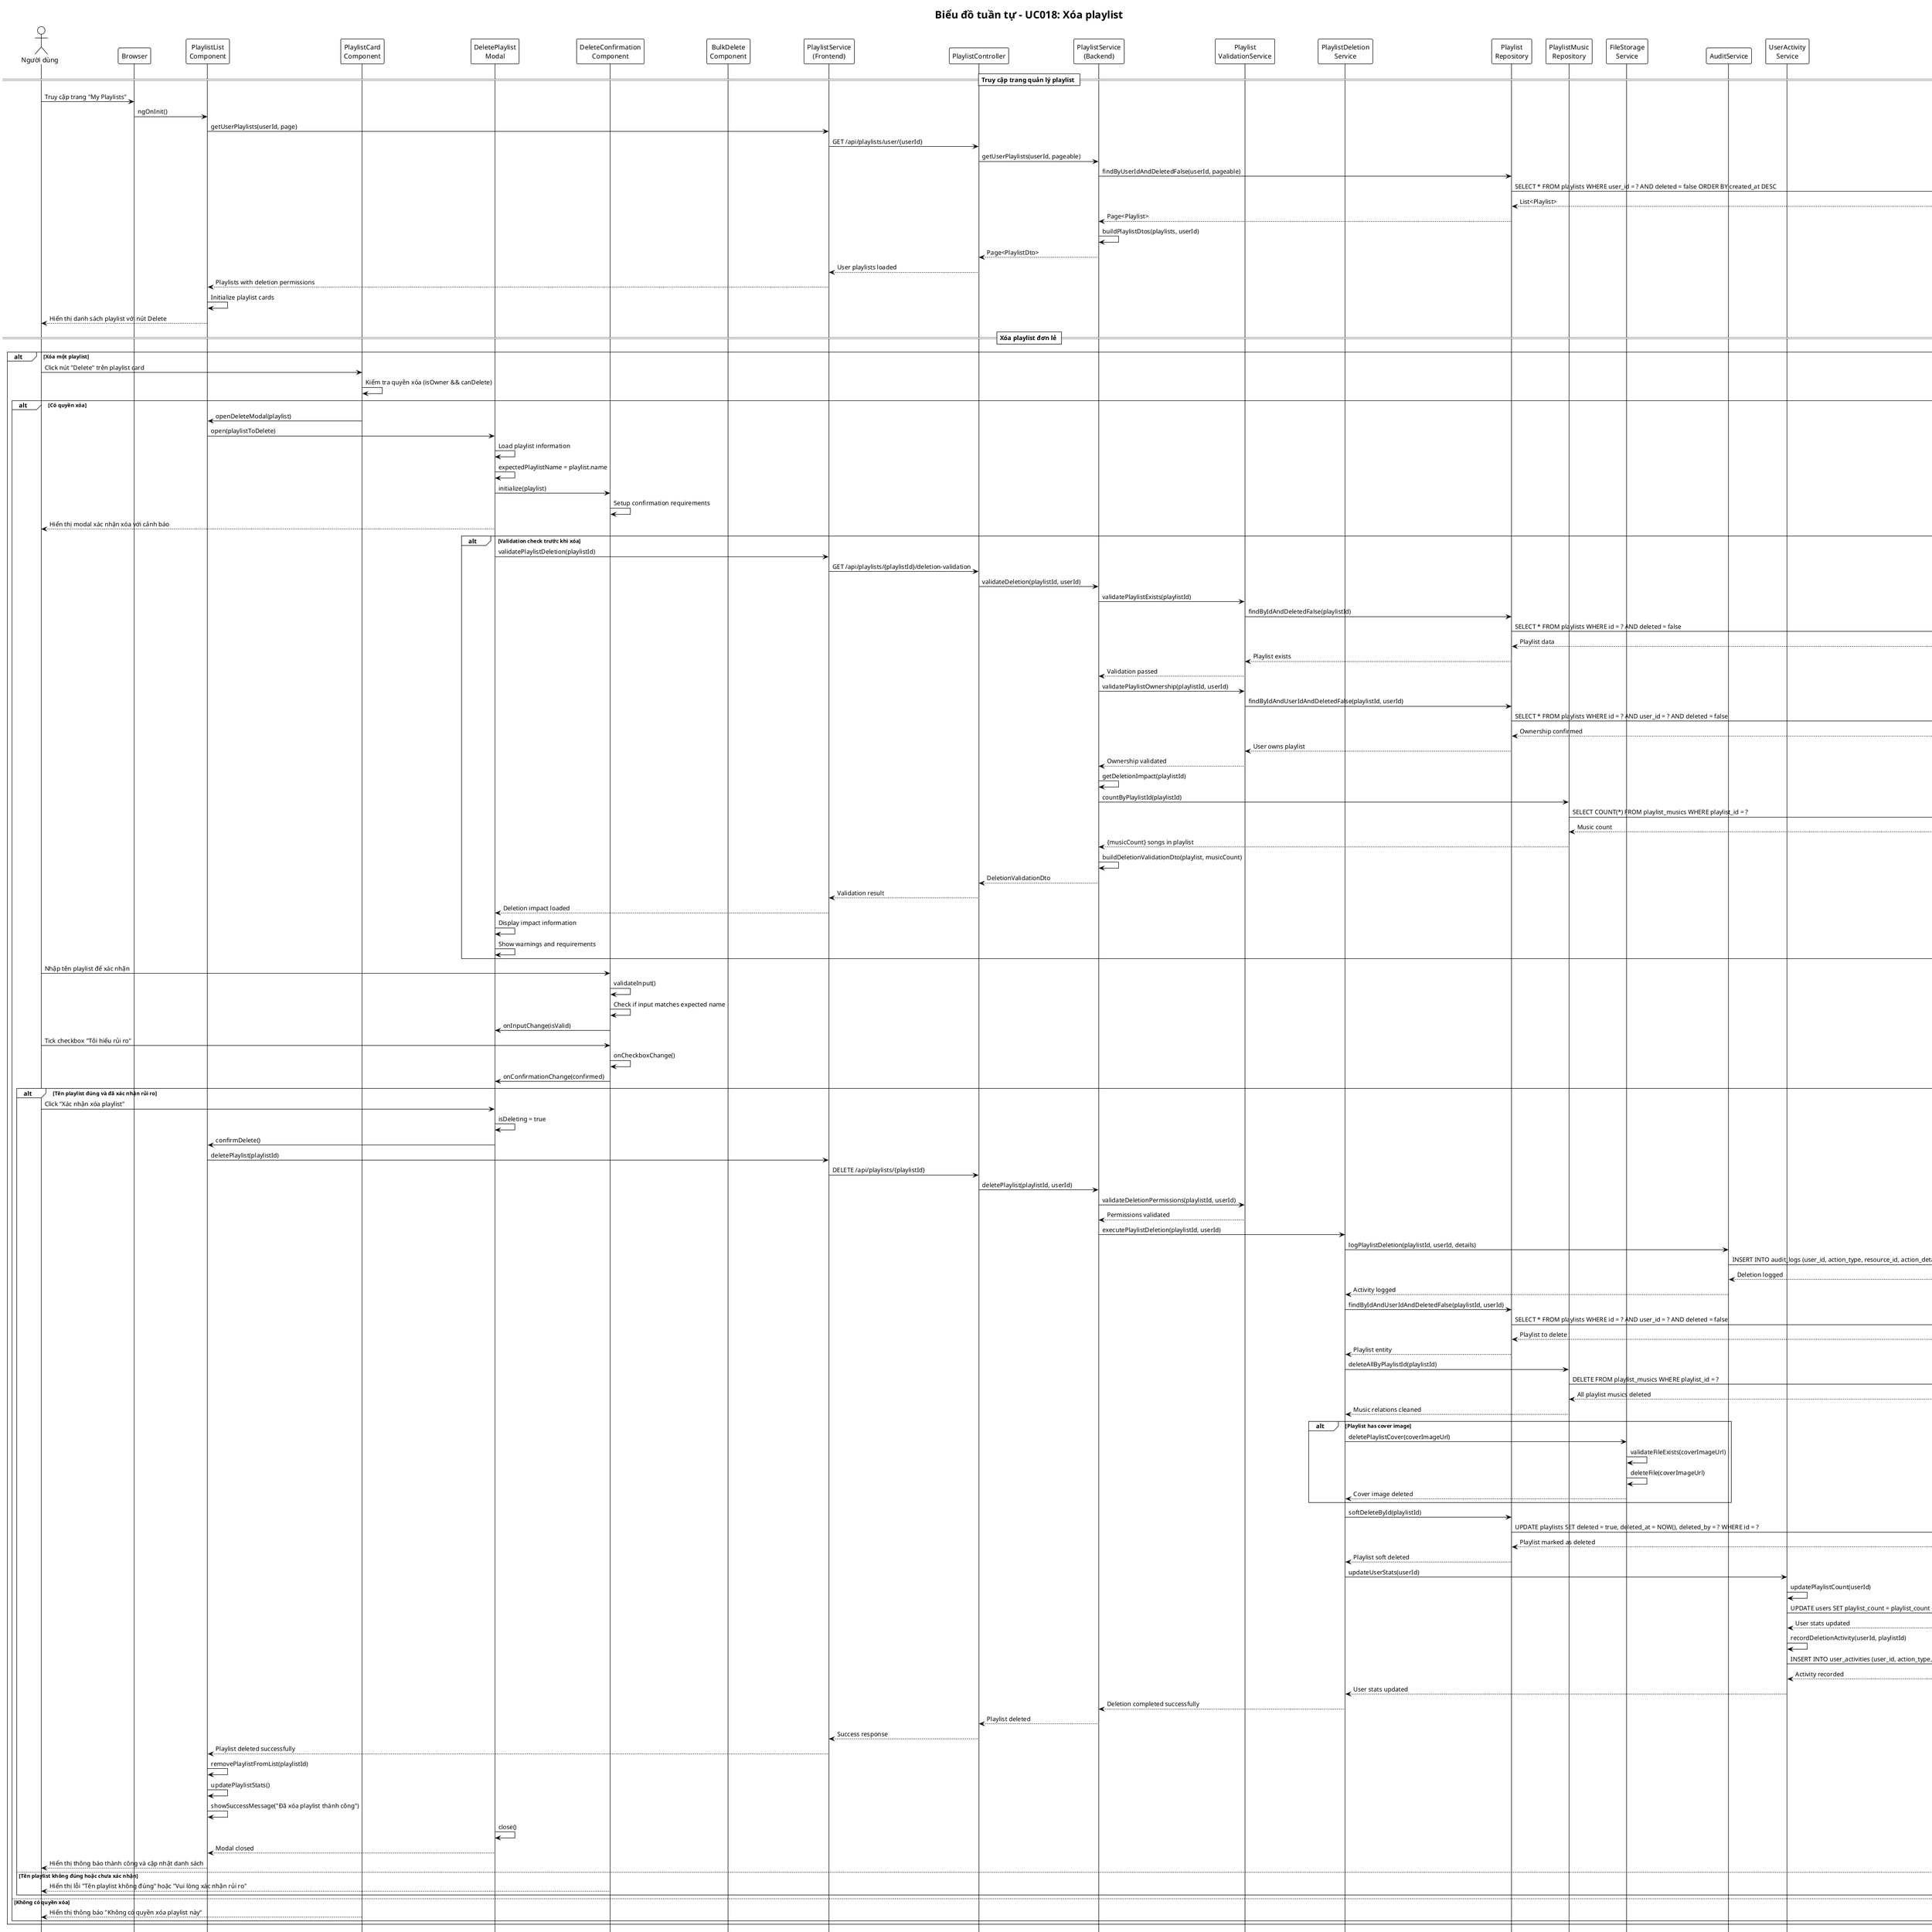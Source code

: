@startuml UC018-Sequence-Diagram-Xoa-Playlist
!theme plain

title Biểu đồ tuần tự - UC018: Xóa playlist

actor User as "Người dùng"
participant Browser as "Browser"
participant PlaylistListComponent as "PlaylistList\nComponent"
participant PlaylistCardComponent as "PlaylistCard\nComponent"
participant DeletePlaylistModal as "DeletePlaylist\nModal"
participant DeleteConfirmationComponent as "DeleteConfirmation\nComponent"
participant BulkDeleteComponent as "BulkDelete\nComponent"
participant PlaylistService as "PlaylistService\n(Frontend)"
participant PlaylistController as "PlaylistController"
participant PlaylistService_BE as "PlaylistService\n(Backend)"
participant PlaylistValidationService as "Playlist\nValidationService"
participant PlaylistDeletionService as "PlaylistDeletion\nService"
participant PlaylistRepository as "Playlist\nRepository"
participant PlaylistMusicRepository as "PlaylistMusic\nRepository"
participant FileStorageService as "FileStorage\nService"
participant AuditService as "AuditService"
participant UserActivityService as "UserActivity\nService"
participant Database as "Database"

== Truy cập trang quản lý playlist ==

User -> Browser: Truy cập trang "My Playlists"
Browser -> PlaylistListComponent: ngOnInit()
PlaylistListComponent -> PlaylistService: getUserPlaylists(userId, page)
PlaylistService -> PlaylistController: GET /api/playlists/user/{userId}
PlaylistController -> PlaylistService_BE: getUserPlaylists(userId, pageable)
PlaylistService_BE -> PlaylistRepository: findByUserIdAndDeletedFalse(userId, pageable)
PlaylistRepository -> Database: SELECT * FROM playlists WHERE user_id = ? AND deleted = false ORDER BY created_at DESC
Database --> PlaylistRepository: List<Playlist>
PlaylistRepository --> PlaylistService_BE: Page<Playlist>
PlaylistService_BE -> PlaylistService_BE: buildPlaylistDtos(playlists, userId)
PlaylistService_BE --> PlaylistController: Page<PlaylistDto>
PlaylistController --> PlaylistService: User playlists loaded
PlaylistService --> PlaylistListComponent: Playlists with deletion permissions
PlaylistListComponent -> PlaylistListComponent: Initialize playlist cards
PlaylistListComponent --> User: Hiển thị danh sách playlist với nút Delete

== Xóa playlist đơn lẻ ==

alt Xóa một playlist
    User -> PlaylistCardComponent: Click nút "Delete" trên playlist card
    PlaylistCardComponent -> PlaylistCardComponent: Kiểm tra quyền xóa (isOwner && canDelete)

    alt Có quyền xóa
        PlaylistCardComponent -> PlaylistListComponent: openDeleteModal(playlist)
        PlaylistListComponent -> DeletePlaylistModal: open(playlistToDelete)
        DeletePlaylistModal -> DeletePlaylistModal: Load playlist information
        DeletePlaylistModal -> DeletePlaylistModal: expectedPlaylistName = playlist.name
        DeletePlaylistModal -> DeleteConfirmationComponent: initialize(playlist)
        DeleteConfirmationComponent -> DeleteConfirmationComponent: Setup confirmation requirements
        DeletePlaylistModal --> User: Hiển thị modal xác nhận xóa với cảnh báo

        alt Validation check trước khi xóa
            DeletePlaylistModal -> PlaylistService: validatePlaylistDeletion(playlistId)
            PlaylistService -> PlaylistController: GET /api/playlists/{playlistId}/deletion-validation
            PlaylistController -> PlaylistService_BE: validateDeletion(playlistId, userId)

            PlaylistService_BE -> PlaylistValidationService: validatePlaylistExists(playlistId)
            PlaylistValidationService -> PlaylistRepository: findByIdAndDeletedFalse(playlistId)
            PlaylistRepository -> Database: SELECT * FROM playlists WHERE id = ? AND deleted = false
            Database --> PlaylistRepository: Playlist data
            PlaylistRepository --> PlaylistValidationService: Playlist exists
            PlaylistValidationService --> PlaylistService_BE: Validation passed

            PlaylistService_BE -> PlaylistValidationService: validatePlaylistOwnership(playlistId, userId)
            PlaylistValidationService -> PlaylistRepository: findByIdAndUserIdAndDeletedFalse(playlistId, userId)
            PlaylistRepository -> Database: SELECT * FROM playlists WHERE id = ? AND user_id = ? AND deleted = false
            Database --> PlaylistRepository: Ownership confirmed
            PlaylistRepository --> PlaylistValidationService: User owns playlist
            PlaylistValidationService --> PlaylistService_BE: Ownership validated

            PlaylistService_BE -> PlaylistService_BE: getDeletionImpact(playlistId)
            PlaylistService_BE -> PlaylistMusicRepository: countByPlaylistId(playlistId)
            PlaylistMusicRepository -> Database: SELECT COUNT(*) FROM playlist_musics WHERE playlist_id = ?
            Database --> PlaylistMusicRepository: Music count
            PlaylistMusicRepository --> PlaylistService_BE: {musicCount} songs in playlist

            PlaylistService_BE -> PlaylistService_BE: buildDeletionValidationDto(playlist, musicCount)
            PlaylistService_BE --> PlaylistController: DeletionValidationDto
            PlaylistController --> PlaylistService: Validation result
            PlaylistService --> DeletePlaylistModal: Deletion impact loaded
            DeletePlaylistModal -> DeletePlaylistModal: Display impact information
            DeletePlaylistModal -> DeletePlaylistModal: Show warnings and requirements
        end

        User -> DeleteConfirmationComponent: Nhập tên playlist để xác nhận
        DeleteConfirmationComponent -> DeleteConfirmationComponent: validateInput()
        DeleteConfirmationComponent -> DeleteConfirmationComponent: Check if input matches expected name
        DeleteConfirmationComponent -> DeletePlaylistModal: onInputChange(isValid)

        User -> DeleteConfirmationComponent: Tick checkbox "Tôi hiểu rủi ro"
        DeleteConfirmationComponent -> DeleteConfirmationComponent: onCheckboxChange()
        DeleteConfirmationComponent -> DeletePlaylistModal: onConfirmationChange(confirmed)

        alt Tên playlist đúng và đã xác nhận rủi ro
            User -> DeletePlaylistModal: Click "Xác nhận xóa playlist"
            DeletePlaylistModal -> DeletePlaylistModal: isDeleting = true
            DeletePlaylistModal -> PlaylistListComponent: confirmDelete()

            PlaylistListComponent -> PlaylistService: deletePlaylist(playlistId)
            PlaylistService -> PlaylistController: DELETE /api/playlists/{playlistId}
            PlaylistController -> PlaylistService_BE: deletePlaylist(playlistId, userId)

            PlaylistService_BE -> PlaylistValidationService: validateDeletionPermissions(playlistId, userId)
            PlaylistValidationService --> PlaylistService_BE: Permissions validated

            PlaylistService_BE -> PlaylistDeletionService: executePlaylistDeletion(playlistId, userId)

            ' Log deletion activity before actual deletion
            PlaylistDeletionService -> AuditService: logPlaylistDeletion(playlistId, userId, details)
            AuditService -> Database: INSERT INTO audit_logs (user_id, action_type, resource_id, action_details, created_at)
            Database --> AuditService: Deletion logged
            AuditService --> PlaylistDeletionService: Activity logged

            ' Get playlist info before deletion for cleanup
            PlaylistDeletionService -> PlaylistRepository: findByIdAndUserIdAndDeletedFalse(playlistId, userId)
            PlaylistRepository -> Database: SELECT * FROM playlists WHERE id = ? AND user_id = ? AND deleted = false
            Database --> PlaylistRepository: Playlist to delete
            PlaylistRepository --> PlaylistDeletionService: Playlist entity

            ' Delete all playlist musics first
            PlaylistDeletionService -> PlaylistMusicRepository: deleteAllByPlaylistId(playlistId)
            PlaylistMusicRepository -> Database: DELETE FROM playlist_musics WHERE playlist_id = ?
            Database --> PlaylistMusicRepository: All playlist musics deleted
            PlaylistMusicRepository --> PlaylistDeletionService: Music relations cleaned

            ' Delete cover image if exists
            alt Playlist has cover image
                PlaylistDeletionService -> FileStorageService: deletePlaylistCover(coverImageUrl)
                FileStorageService -> FileStorageService: validateFileExists(coverImageUrl)
                FileStorageService -> FileStorageService: deleteFile(coverImageUrl)
                FileStorageService --> PlaylistDeletionService: Cover image deleted
            end

            ' Soft delete playlist (mark as deleted)
            PlaylistDeletionService -> PlaylistRepository: softDeleteById(playlistId)
            PlaylistRepository -> Database: UPDATE playlists SET deleted = true, deleted_at = NOW(), deleted_by = ? WHERE id = ?
            Database --> PlaylistRepository: Playlist marked as deleted
            PlaylistRepository --> PlaylistDeletionService: Playlist soft deleted

            ' Update user statistics
            PlaylistDeletionService -> UserActivityService: updateUserStats(userId)
            UserActivityService -> UserActivityService: updatePlaylistCount(userId)
            UserActivityService -> Database: UPDATE users SET playlist_count = playlist_count - 1 WHERE id = ?
            Database --> UserActivityService: User stats updated
            UserActivityService -> UserActivityService: recordDeletionActivity(userId, playlistId)
            UserActivityService -> Database: INSERT INTO user_activities (user_id, action_type, playlist_id, created_at)
            Database --> UserActivityService: Activity recorded
            UserActivityService --> PlaylistDeletionService: User stats updated

            PlaylistDeletionService --> PlaylistService_BE: Deletion completed successfully
            PlaylistService_BE --> PlaylistController: Playlist deleted
            PlaylistController --> PlaylistService: Success response
            PlaylistService --> PlaylistListComponent: Playlist deleted successfully

            PlaylistListComponent -> PlaylistListComponent: removePlaylistFromList(playlistId)
            PlaylistListComponent -> PlaylistListComponent: updatePlaylistStats()
            PlaylistListComponent -> PlaylistListComponent: showSuccessMessage("Đã xóa playlist thành công")

            DeletePlaylistModal -> DeletePlaylistModal: close()
            DeletePlaylistModal --> PlaylistListComponent: Modal closed
            PlaylistListComponent --> User: Hiển thị thông báo thành công và cập nhật danh sách

        else Tên playlist không đúng hoặc chưa xác nhận
            DeleteConfirmationComponent --> User: Hiển thị lỗi "Tên playlist không đúng" hoặc "Vui lòng xác nhận rủi ro"
        end

    else Không có quyền xóa
        PlaylistCardComponent --> User: Hiển thị thông báo "Không có quyền xóa playlist này"
    end
end

== Xóa hàng loạt playlist ==

alt Xóa nhiều playlist
    User -> PlaylistListComponent: Click "Bulk Actions"
    PlaylistListComponent -> PlaylistListComponent: toggleBulkMode()
    PlaylistListComponent -> BulkDeleteComponent: setVisible(true)
    BulkDeleteComponent --> User: Hiển thị bulk actions toolbar

    User -> PlaylistCardComponent: Select multiple playlists via checkbox
    loop Chọn từng playlist
        PlaylistCardComponent -> PlaylistListComponent: selectPlaylist(playlistId)
        PlaylistListComponent -> PlaylistListComponent: Add to selectedPlaylists
        PlaylistListComponent -> BulkDeleteComponent: updateSelectedCount(selectedPlaylists.length)
        BulkDeleteComponent -> BulkDeleteComponent: Update selected count display
    end

    User -> BulkDeleteComponent: Click "Delete Selected"
    BulkDeleteComponent -> PlaylistListComponent: onBulkDelete()

    PlaylistListComponent -> PlaylistListComponent: Validate selection not empty

    alt Có playlist được chọn
        PlaylistListComponent -> DeletePlaylistModal: openBulkDelete(selectedPlaylists)
        DeletePlaylistModal -> DeletePlaylistModal: isBulkMode = true
        DeletePlaylistModal -> DeletePlaylistModal: Show bulk deletion confirmation
        DeletePlaylistModal --> User: Hiển thị modal xác nhận xóa hàng loạt

        User -> DeletePlaylistModal: Nhập "DELETE" để xác nhận
        DeletePlaylistModal -> DeletePlaylistModal: validateBulkConfirmation()

        alt Xác nhận hợp lệ
            User -> DeletePlaylistModal: Click "Confirm Bulk Delete"
            DeletePlaylistModal -> DeletePlaylistModal: isDeletingAll = true
            DeletePlaylistModal -> PlaylistListComponent: confirmBulkDelete()

            PlaylistListComponent -> PlaylistService: bulkDeletePlaylists(selectedPlaylistIds)
            PlaylistService -> PlaylistController: DELETE /api/playlists/bulk
            PlaylistController -> PlaylistService_BE: bulkDeletePlaylists(playlistIds, userId)

            PlaylistService_BE -> PlaylistValidationService: validateBulkDeleteRequest(request)
            PlaylistValidationService -> PlaylistValidationService: Check playlistIds not empty
            PlaylistValidationService -> PlaylistValidationService: Validate reasonable batch size
            PlaylistValidationService -> PlaylistValidationService: Check all playlists belong to user
            PlaylistValidationService --> PlaylistService_BE: Bulk request validated

            PlaylistService_BE -> PlaylistDeletionService: executeBulkDeletion(playlistIds, userId)

            PlaylistDeletionService -> AuditService: logBulkDeletion(userId, playlistIds.size(), details)
            AuditService -> Database: INSERT INTO audit_logs (bulk deletion record)
            Database --> AuditService: Bulk deletion logged
            AuditService --> PlaylistDeletionService: Bulk activity logged

            PlaylistDeletionService -> PlaylistDeletionService: Initialize bulk deletion counters
            PlaylistDeletionService -> PlaylistDeletionService: successCount = 0, failedCount = 0

            loop Xóa từng playlist
                PlaylistDeletionService -> PlaylistRepository: findByIdAndUserIdAndDeletedFalse(playlistId, userId)
                PlaylistRepository -> Database: SELECT playlist for deletion
                Database --> PlaylistRepository: Playlist to delete or null
                PlaylistRepository --> PlaylistDeletionService: Playlist entity

                alt Playlist exists and user owns it
                    ' Delete playlist musics
                    PlaylistDeletionService -> PlaylistMusicRepository: deleteAllByPlaylistId(playlistId)
                    PlaylistMusicRepository -> Database: DELETE FROM playlist_musics WHERE playlist_id = ?
                    Database --> PlaylistMusicRepository: Music relations deleted

                    ' Delete cover image
                    PlaylistDeletionService -> FileStorageService: deletePlaylistCover(playlist.coverImageUrl)
                    FileStorageService --> PlaylistDeletionService: File deleted

                    ' Soft delete playlist
                    PlaylistDeletionService -> PlaylistRepository: softDeleteById(playlistId)
                    PlaylistRepository -> Database: UPDATE playlists SET deleted = true WHERE id = ?
                    Database --> PlaylistRepository: Playlist deleted

                    PlaylistDeletionService -> PlaylistDeletionService: successCount++

                else Playlist doesn't exist or access denied
                    PlaylistDeletionService -> PlaylistDeletionService: failedCount++
                    PlaylistDeletionService -> PlaylistDeletionService: Add to failedPlaylistIds
                end

                PlaylistDeletionService -> PlaylistDeletionService: updateProgress()
            end

            PlaylistDeletionService -> UserActivityService: updateUserStats(userId)
            UserActivityService -> Database: UPDATE users SET playlist_count = playlist_count - ? WHERE id = ?
            Database --> UserActivityService: User stats updated for bulk deletion
            UserActivityService --> PlaylistDeletionService: Bulk stats updated

            PlaylistDeletionService -> PlaylistDeletionService: buildBulkDeleteResult()
            PlaylistDeletionService --> PlaylistService_BE: BulkDeleteResultDto
            PlaylistService_BE --> PlaylistController: Bulk deletion result
            PlaylistController --> PlaylistService: Bulk deletion completed
            PlaylistService --> PlaylistListComponent: Bulk deletion result received

            PlaylistListComponent -> PlaylistListComponent: updateAfterBulkDeletion(result)
            PlaylistListComponent -> PlaylistListComponent: Remove deleted playlists from list
            PlaylistListComponent -> PlaylistListComponent: Clear selection
            PlaylistListComponent -> PlaylistListComponent: Update statistics
            PlaylistListComponent -> BulkDeleteComponent: showResults(result)
            BulkDeleteComponent -> BulkDeleteComponent: Display success/failure summary
            BulkDeleteComponent --> User: Hiển thị "Đã xóa {successCount} playlist, {failedCount} thất bại"

            DeletePlaylistModal -> DeletePlaylistModal: close()

        else Xác nhận không hợp lệ
            DeletePlaylistModal --> User: Hiển thị lỗi "Vui lòng nhập 'DELETE' để xác nhận"
        end

    else Không có playlist nào được chọn
        PlaylistListComponent --> User: Hiển thị thông báo "Vui lòng chọn ít nhất một playlist"
    end
end

== Xử lý lỗi ==

alt Lỗi xác thực quyền sở hữu
    PlaylistValidationService -> PlaylistValidationService: validatePlaylistOwnership fails
    PlaylistValidationService --> PlaylistService_BE: throw UnauthorizedException
    PlaylistService_BE --> PlaylistController: 403 Forbidden
    PlaylistController --> PlaylistService: Error response
    PlaylistService --> PlaylistListComponent: Access denied
    PlaylistListComponent --> User: "Bạn không có quyền xóa playlist này"
end

alt Lỗi playlist không tồn tại
    PlaylistValidationService -> PlaylistValidationService: validatePlaylistExists fails
    PlaylistValidationService --> PlaylistService_BE: throw NotFoundException
    PlaylistService_BE --> PlaylistController: 404 Not Found
    PlaylistController --> PlaylistService: Error response
    PlaylistService --> PlaylistListComponent: Playlist not found
    PlaylistListComponent --> User: "Playlist không tồn tại hoặc đã bị xóa"
end

alt Lỗi xóa file storage
    FileStorageService -> FileStorageService: deleteFile fails
    FileStorageService --> PlaylistDeletionService: File deletion failed
    PlaylistDeletionService -> PlaylistDeletionService: Log warning but continue
    PlaylistDeletionService -> AuditService: logFileCleanupError(fileUrl, error)
    AuditService --> PlaylistDeletionService: Error logged
    PlaylistDeletionService --> PlaylistService_BE: Deletion completed with file cleanup warnings
    PlaylistService_BE --> PlaylistController: Success with warnings
    PlaylistController --> PlaylistService: Partial success
    PlaylistService --> PlaylistListComponent: Deleted with file cleanup issues
    PlaylistListComponent --> User: "Playlist đã xóa nhưng có lỗi dọn dẹp file"
end

alt Lỗi database constraint
    Database --> PlaylistRepository: Foreign key constraint error
    PlaylistRepository --> PlaylistDeletionService: DatabaseException
    PlaylistDeletionService --> PlaylistService_BE: Deletion failed
    PlaylistService_BE --> PlaylistController: 500 Internal Server Error
    PlaylistController --> PlaylistService: Server error
    PlaylistService --> PlaylistListComponent: Deletion failed
    PlaylistListComponent --> User: "Không thể xóa playlist do ràng buộc dữ liệu"
end

alt Lỗi kết nối database
    Database --> PlaylistRepository: Connection timeout
    PlaylistRepository --> PlaylistService_BE: DatabaseConnectionException
    PlaylistService_BE --> PlaylistController: 500 Internal Server Error
    PlaylistController --> PlaylistService: Server error
    PlaylistService --> PlaylistListComponent: Server error
    PlaylistListComponent --> User: "Có lỗi kết nối, vui lòng thử lại sau"
end

@enduml
